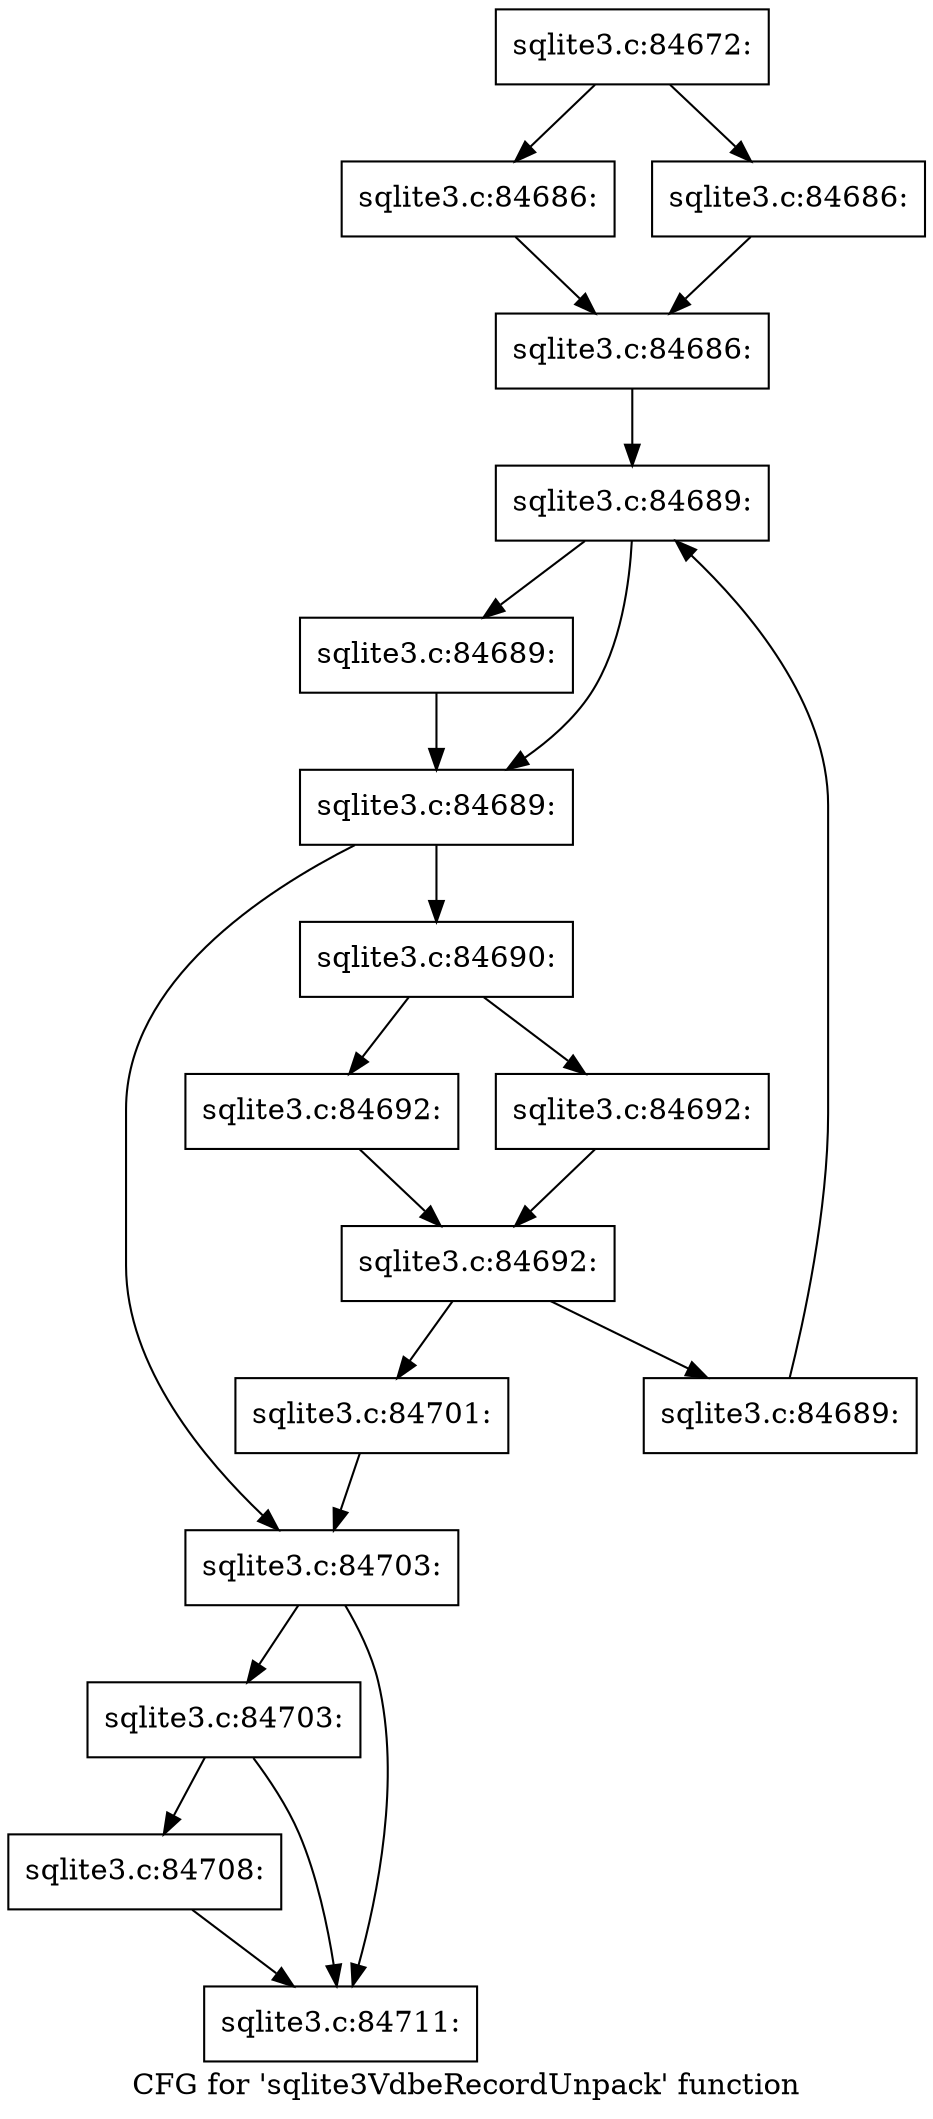 digraph "CFG for 'sqlite3VdbeRecordUnpack' function" {
	label="CFG for 'sqlite3VdbeRecordUnpack' function";

	Node0x55c0f80c27d0 [shape=record,label="{sqlite3.c:84672:}"];
	Node0x55c0f80c27d0 -> Node0x55c0f80c7ab0;
	Node0x55c0f80c27d0 -> Node0x55c0f80c7b00;
	Node0x55c0f80c7ab0 [shape=record,label="{sqlite3.c:84686:}"];
	Node0x55c0f80c7ab0 -> Node0x55c0f80c7b50;
	Node0x55c0f80c7b00 [shape=record,label="{sqlite3.c:84686:}"];
	Node0x55c0f80c7b00 -> Node0x55c0f80c7b50;
	Node0x55c0f80c7b50 [shape=record,label="{sqlite3.c:84686:}"];
	Node0x55c0f80c7b50 -> Node0x55c0f80c8790;
	Node0x55c0f80c8790 [shape=record,label="{sqlite3.c:84689:}"];
	Node0x55c0f80c8790 -> Node0x55c0f80c89c0;
	Node0x55c0f80c8790 -> Node0x55c0f80c8970;
	Node0x55c0f80c89c0 [shape=record,label="{sqlite3.c:84689:}"];
	Node0x55c0f80c89c0 -> Node0x55c0f80c8970;
	Node0x55c0f80c8970 [shape=record,label="{sqlite3.c:84689:}"];
	Node0x55c0f80c8970 -> Node0x55c0f80c90b0;
	Node0x55c0f80c8970 -> Node0x55c0f80c88f0;
	Node0x55c0f80c90b0 [shape=record,label="{sqlite3.c:84690:}"];
	Node0x55c0f80c90b0 -> Node0x55c0f80c9530;
	Node0x55c0f80c90b0 -> Node0x55c0f80c9580;
	Node0x55c0f80c9530 [shape=record,label="{sqlite3.c:84692:}"];
	Node0x55c0f80c9530 -> Node0x55c0f80c95d0;
	Node0x55c0f80c9580 [shape=record,label="{sqlite3.c:84692:}"];
	Node0x55c0f80c9580 -> Node0x55c0f80c95d0;
	Node0x55c0f80c95d0 [shape=record,label="{sqlite3.c:84692:}"];
	Node0x55c0f80c95d0 -> Node0x55c0f80cbd20;
	Node0x55c0f80c95d0 -> Node0x55c0f80cbd70;
	Node0x55c0f80cbd20 [shape=record,label="{sqlite3.c:84701:}"];
	Node0x55c0f80cbd20 -> Node0x55c0f80c88f0;
	Node0x55c0f80cbd70 [shape=record,label="{sqlite3.c:84689:}"];
	Node0x55c0f80cbd70 -> Node0x55c0f80c8790;
	Node0x55c0f80c88f0 [shape=record,label="{sqlite3.c:84703:}"];
	Node0x55c0f80c88f0 -> Node0x55c0f80cc820;
	Node0x55c0f80c88f0 -> Node0x55c0f80cc7d0;
	Node0x55c0f80cc820 [shape=record,label="{sqlite3.c:84703:}"];
	Node0x55c0f80cc820 -> Node0x55c0f80cc780;
	Node0x55c0f80cc820 -> Node0x55c0f80cc7d0;
	Node0x55c0f80cc780 [shape=record,label="{sqlite3.c:84708:}"];
	Node0x55c0f80cc780 -> Node0x55c0f80cc7d0;
	Node0x55c0f80cc7d0 [shape=record,label="{sqlite3.c:84711:}"];
}

